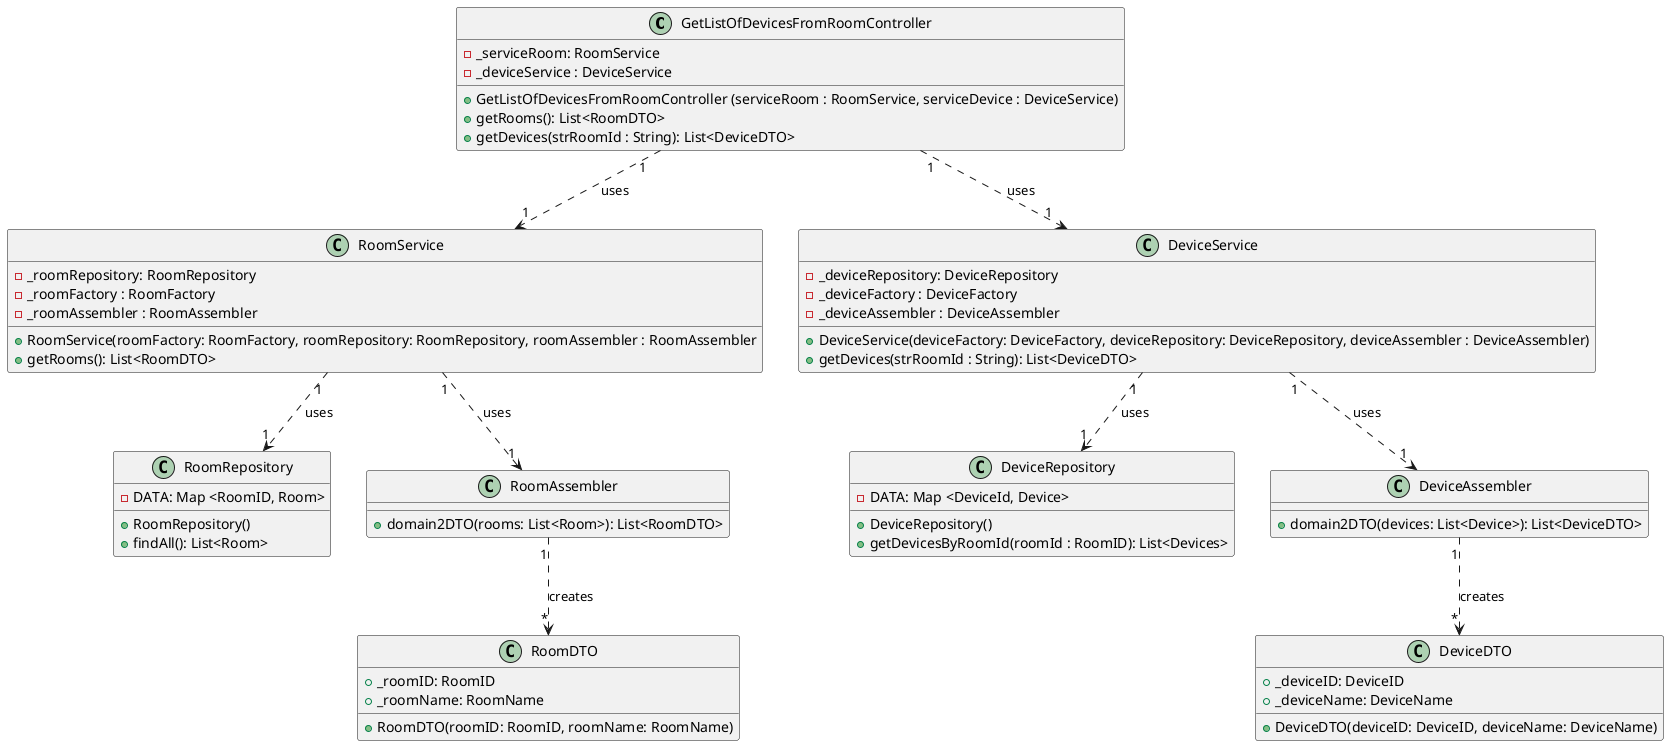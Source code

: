 @startuml
'https://plantuml.com/class-diagram

class GetListOfDevicesFromRoomController{
'Attributes'
- _serviceRoom: RoomService
- _deviceService : DeviceService
'Methods'
+GetListOfDevicesFromRoomController (serviceRoom : RoomService, serviceDevice : DeviceService)
+getRooms(): List<RoomDTO>
+getDevices(strRoomId : String): List<DeviceDTO>
}

class RoomService{
'Attributes'
- _roomRepository: RoomRepository
-_roomFactory : RoomFactory
- _roomAssembler : RoomAssembler
'Methods'
+RoomService(roomFactory: RoomFactory, roomRepository: RoomRepository, roomAssembler : RoomAssembler
+getRooms(): List<RoomDTO>
}


class RoomRepository{
'Attributes'
- DATA: Map <RoomID, Room>
'Methods'
+RoomRepository()
+findAll(): List<Room>
}

class RoomAssembler{
'Methods'
+domain2DTO(rooms: List<Room>): List<RoomDTO>
}

class RoomDTO{
'Attributes'
+_roomID: RoomID
+_roomName: RoomName
'Methods'
+RoomDTO(roomID: RoomID, roomName: RoomName)
}

class DeviceService{
'Attributes'
- _deviceRepository: DeviceRepository
- _deviceFactory : DeviceFactory
- _deviceAssembler : DeviceAssembler
'Methods'
+DeviceService(deviceFactory: DeviceFactory, deviceRepository: DeviceRepository, deviceAssembler : DeviceAssembler)
+getDevices(strRoomId : String): List<DeviceDTO>
}

class DeviceRepository{
'Attributes'
- DATA: Map <DeviceId, Device>
'Methods'
+DeviceRepository()
+getDevicesByRoomId(roomId : RoomID): List<Devices>
}

class DeviceAssembler {
'Methods'
+domain2DTO(devices: List<Device>): List<DeviceDTO>
}

class DeviceDTO{
'Attributes'
+_deviceID: DeviceID
+_deviceName: DeviceName
'Methods'
+DeviceDTO(deviceID: DeviceID, deviceName: DeviceName)
}



GetListOfDevicesFromRoomController "1" ..> "1" RoomService: uses
RoomService "1" ..> "1" RoomRepository: uses
RoomService "1" ..> "1" RoomAssembler: uses
RoomAssembler "1" ..> "*" RoomDTO: creates

GetListOfDevicesFromRoomController "1" ..> "1" DeviceService: uses
DeviceService "1" ..> "1" DeviceRepository: uses
DeviceService "1" ..> "1" DeviceAssembler: uses
DeviceAssembler "1" ..> "*" DeviceDTO: creates
@enduml